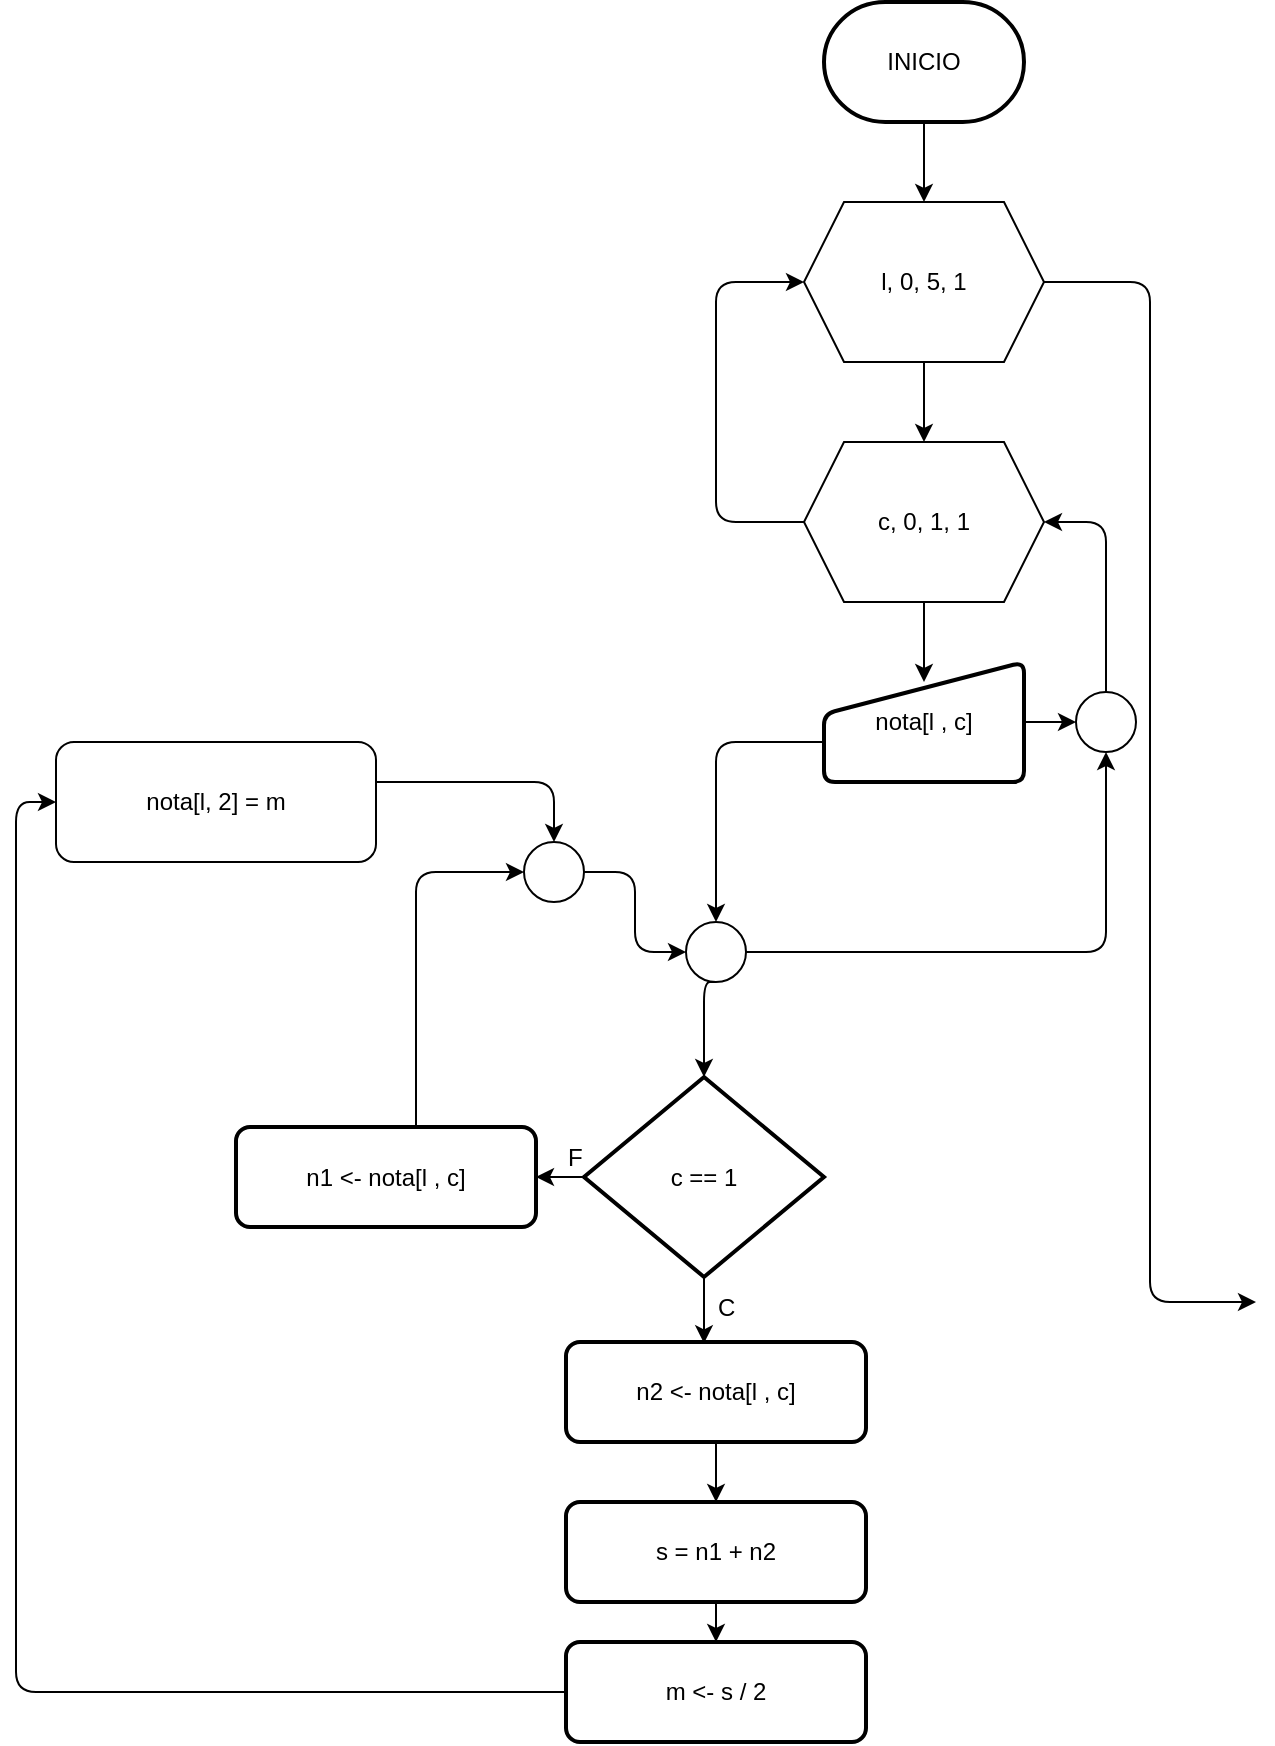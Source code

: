 <mxfile>
    <diagram id="QLBeOAtpXFn7Zo_y5JeN" name="Página-1">
        <mxGraphModel dx="725" dy="452" grid="1" gridSize="10" guides="1" tooltips="1" connect="1" arrows="1" fold="1" page="1" pageScale="1" pageWidth="827" pageHeight="1169" math="0" shadow="0">
            <root>
                <mxCell id="0"/>
                <mxCell id="1" parent="0"/>
                <mxCell id="5" style="edgeStyle=none;html=1;" edge="1" parent="1" source="2" target="4">
                    <mxGeometry relative="1" as="geometry"/>
                </mxCell>
                <mxCell id="2" value="INICIO" style="strokeWidth=2;html=1;shape=mxgraph.flowchart.terminator;whiteSpace=wrap;fontStyle=0" vertex="1" parent="1">
                    <mxGeometry x="414" y="120" width="100" height="60" as="geometry"/>
                </mxCell>
                <mxCell id="7" style="edgeStyle=none;html=1;" edge="1" parent="1">
                    <mxGeometry relative="1" as="geometry">
                        <mxPoint x="464" y="300" as="sourcePoint"/>
                        <mxPoint x="464" y="340" as="targetPoint"/>
                    </mxGeometry>
                </mxCell>
                <mxCell id="73" style="edgeStyle=elbowEdgeStyle;html=1;" edge="1" parent="1" source="4">
                    <mxGeometry relative="1" as="geometry">
                        <mxPoint x="630" y="770" as="targetPoint"/>
                    </mxGeometry>
                </mxCell>
                <mxCell id="4" value="l, 0, 5, 1" style="shape=hexagon;perimeter=hexagonPerimeter2;whiteSpace=wrap;html=1;fixedSize=1;" vertex="1" parent="1">
                    <mxGeometry x="404" y="220" width="120" height="80" as="geometry"/>
                </mxCell>
                <mxCell id="38" style="edgeStyle=elbowEdgeStyle;html=1;" edge="1" parent="1" source="6">
                    <mxGeometry relative="1" as="geometry">
                        <mxPoint x="464" y="460.0" as="targetPoint"/>
                    </mxGeometry>
                </mxCell>
                <mxCell id="72" style="edgeStyle=elbowEdgeStyle;html=1;entryX=0;entryY=0.5;entryDx=0;entryDy=0;" edge="1" parent="1" source="6" target="4">
                    <mxGeometry relative="1" as="geometry">
                        <Array as="points">
                            <mxPoint x="360" y="320"/>
                        </Array>
                    </mxGeometry>
                </mxCell>
                <mxCell id="6" value="c, 0, 1, 1" style="shape=hexagon;perimeter=hexagonPerimeter2;whiteSpace=wrap;html=1;fixedSize=1;" vertex="1" parent="1">
                    <mxGeometry x="404" y="340" width="120" height="80" as="geometry"/>
                </mxCell>
                <mxCell id="64" style="edgeStyle=elbowEdgeStyle;html=1;entryX=0.5;entryY=0;entryDx=0;entryDy=0;entryPerimeter=0;exitX=0.5;exitY=1;exitDx=0;exitDy=0;" edge="1" parent="1" source="81" target="44">
                    <mxGeometry relative="1" as="geometry">
                        <mxPoint x="354.2" y="630" as="sourcePoint"/>
                        <Array as="points">
                            <mxPoint x="354" y="650"/>
                        </Array>
                    </mxGeometry>
                </mxCell>
                <mxCell id="69" style="edgeStyle=elbowEdgeStyle;html=1;entryX=0.5;entryY=1;entryDx=0;entryDy=0;exitX=1;exitY=0.5;exitDx=0;exitDy=0;" edge="1" parent="1" source="81" target="68">
                    <mxGeometry relative="1" as="geometry">
                        <mxPoint x="420" y="590" as="sourcePoint"/>
                        <Array as="points">
                            <mxPoint x="555" y="590"/>
                        </Array>
                    </mxGeometry>
                </mxCell>
                <mxCell id="42" style="edgeStyle=elbowEdgeStyle;html=1;entryX=0.5;entryY=0;entryDx=0;entryDy=0;" edge="1" parent="1" source="39" target="81">
                    <mxGeometry relative="1" as="geometry">
                        <mxPoint x="360" y="550" as="targetPoint"/>
                        <Array as="points">
                            <mxPoint x="360" y="490"/>
                            <mxPoint x="360" y="490"/>
                        </Array>
                    </mxGeometry>
                </mxCell>
                <mxCell id="70" style="edgeStyle=elbowEdgeStyle;html=1;entryX=0;entryY=0.5;entryDx=0;entryDy=0;" edge="1" parent="1" source="39" target="68">
                    <mxGeometry relative="1" as="geometry"/>
                </mxCell>
                <mxCell id="39" value="nota[l , c]" style="html=1;strokeWidth=2;shape=manualInput;whiteSpace=wrap;rounded=1;size=26;arcSize=11;" vertex="1" parent="1">
                    <mxGeometry x="414" y="450" width="100" height="60" as="geometry"/>
                </mxCell>
                <mxCell id="61" style="edgeStyle=elbowEdgeStyle;html=1;" edge="1" parent="1" source="43" target="83">
                    <mxGeometry relative="1" as="geometry">
                        <mxPoint x="270" y="600" as="targetPoint"/>
                        <Array as="points">
                            <mxPoint x="210" y="630"/>
                        </Array>
                    </mxGeometry>
                </mxCell>
                <mxCell id="43" value="n1 &amp;lt;- nota[l , c]" style="rounded=1;whiteSpace=wrap;html=1;absoluteArcSize=1;arcSize=14;strokeWidth=2;" vertex="1" parent="1">
                    <mxGeometry x="120" y="682.5" width="150" height="50" as="geometry"/>
                </mxCell>
                <mxCell id="46" style="edgeStyle=elbowEdgeStyle;html=1;entryX=1;entryY=0.5;entryDx=0;entryDy=0;" edge="1" parent="1" source="44" target="43">
                    <mxGeometry relative="1" as="geometry"/>
                </mxCell>
                <mxCell id="47" style="edgeStyle=elbowEdgeStyle;html=1;exitX=0.5;exitY=1;exitDx=0;exitDy=0;exitPerimeter=0;entryX=0.461;entryY=0.013;entryDx=0;entryDy=0;entryPerimeter=0;" edge="1" parent="1" source="44" target="48">
                    <mxGeometry relative="1" as="geometry">
                        <mxPoint x="360" y="790" as="targetPoint"/>
                    </mxGeometry>
                </mxCell>
                <mxCell id="44" value="c == 1" style="strokeWidth=2;html=1;shape=mxgraph.flowchart.decision;whiteSpace=wrap;" vertex="1" parent="1">
                    <mxGeometry x="294" y="657.5" width="120" height="100" as="geometry"/>
                </mxCell>
                <mxCell id="50" style="edgeStyle=elbowEdgeStyle;html=1;" edge="1" parent="1" source="48">
                    <mxGeometry relative="1" as="geometry">
                        <mxPoint x="360" y="870" as="targetPoint"/>
                    </mxGeometry>
                </mxCell>
                <mxCell id="48" value="n2 &amp;lt;- nota[l , c]" style="rounded=1;whiteSpace=wrap;html=1;absoluteArcSize=1;arcSize=14;strokeWidth=2;" vertex="1" parent="1">
                    <mxGeometry x="285" y="790" width="150" height="50" as="geometry"/>
                </mxCell>
                <mxCell id="53" style="edgeStyle=elbowEdgeStyle;html=1;entryX=0.5;entryY=0;entryDx=0;entryDy=0;" edge="1" parent="1" source="51" target="52">
                    <mxGeometry relative="1" as="geometry"/>
                </mxCell>
                <mxCell id="51" value="s = n1 + n2" style="rounded=1;whiteSpace=wrap;html=1;absoluteArcSize=1;arcSize=14;strokeWidth=2;" vertex="1" parent="1">
                    <mxGeometry x="285" y="870" width="150" height="50" as="geometry"/>
                </mxCell>
                <mxCell id="82" style="edgeStyle=elbowEdgeStyle;html=1;entryX=0;entryY=0.5;entryDx=0;entryDy=0;" edge="1" parent="1" source="52" target="77">
                    <mxGeometry relative="1" as="geometry">
                        <Array as="points">
                            <mxPoint x="10" y="760"/>
                        </Array>
                    </mxGeometry>
                </mxCell>
                <mxCell id="52" value="m &amp;lt;- s / 2" style="rounded=1;whiteSpace=wrap;html=1;absoluteArcSize=1;arcSize=14;strokeWidth=2;" vertex="1" parent="1">
                    <mxGeometry x="285" y="940" width="150" height="50" as="geometry"/>
                </mxCell>
                <mxCell id="65" value="F" style="text;strokeColor=none;fillColor=none;align=left;verticalAlign=middle;spacingLeft=4;spacingRight=4;overflow=hidden;points=[[0,0.5],[1,0.5]];portConstraint=eastwest;rotatable=0;whiteSpace=wrap;html=1;" vertex="1" parent="1">
                    <mxGeometry x="280" y="682.5" width="80" height="30" as="geometry"/>
                </mxCell>
                <mxCell id="67" value="C" style="text;strokeColor=none;fillColor=none;align=left;verticalAlign=middle;spacingLeft=4;spacingRight=4;overflow=hidden;points=[[0,0.5],[1,0.5]];portConstraint=eastwest;rotatable=0;whiteSpace=wrap;html=1;" vertex="1" parent="1">
                    <mxGeometry x="355" y="757.5" width="80" height="30" as="geometry"/>
                </mxCell>
                <mxCell id="71" style="edgeStyle=elbowEdgeStyle;html=1;" edge="1" parent="1" source="68" target="6">
                    <mxGeometry relative="1" as="geometry">
                        <Array as="points">
                            <mxPoint x="555" y="430"/>
                        </Array>
                    </mxGeometry>
                </mxCell>
                <mxCell id="68" value="" style="ellipse;whiteSpace=wrap;html=1;aspect=fixed;" vertex="1" parent="1">
                    <mxGeometry x="540" y="465" width="30" height="30" as="geometry"/>
                </mxCell>
                <mxCell id="84" style="edgeStyle=elbowEdgeStyle;html=1;entryX=0.5;entryY=0;entryDx=0;entryDy=0;" edge="1" parent="1" source="77" target="83">
                    <mxGeometry relative="1" as="geometry">
                        <Array as="points">
                            <mxPoint x="279" y="510"/>
                        </Array>
                    </mxGeometry>
                </mxCell>
                <mxCell id="77" value="nota[l, 2] = m" style="rounded=1;whiteSpace=wrap;html=1;" vertex="1" parent="1">
                    <mxGeometry x="30" y="490" width="160" height="60" as="geometry"/>
                </mxCell>
                <mxCell id="81" value="" style="ellipse;whiteSpace=wrap;html=1;aspect=fixed;" vertex="1" parent="1">
                    <mxGeometry x="345" y="580" width="30" height="30" as="geometry"/>
                </mxCell>
                <mxCell id="85" style="edgeStyle=elbowEdgeStyle;html=1;entryX=0;entryY=0.5;entryDx=0;entryDy=0;" edge="1" parent="1" source="83" target="81">
                    <mxGeometry relative="1" as="geometry"/>
                </mxCell>
                <mxCell id="83" value="" style="ellipse;whiteSpace=wrap;html=1;aspect=fixed;" vertex="1" parent="1">
                    <mxGeometry x="264" y="540" width="30" height="30" as="geometry"/>
                </mxCell>
            </root>
        </mxGraphModel>
    </diagram>
</mxfile>